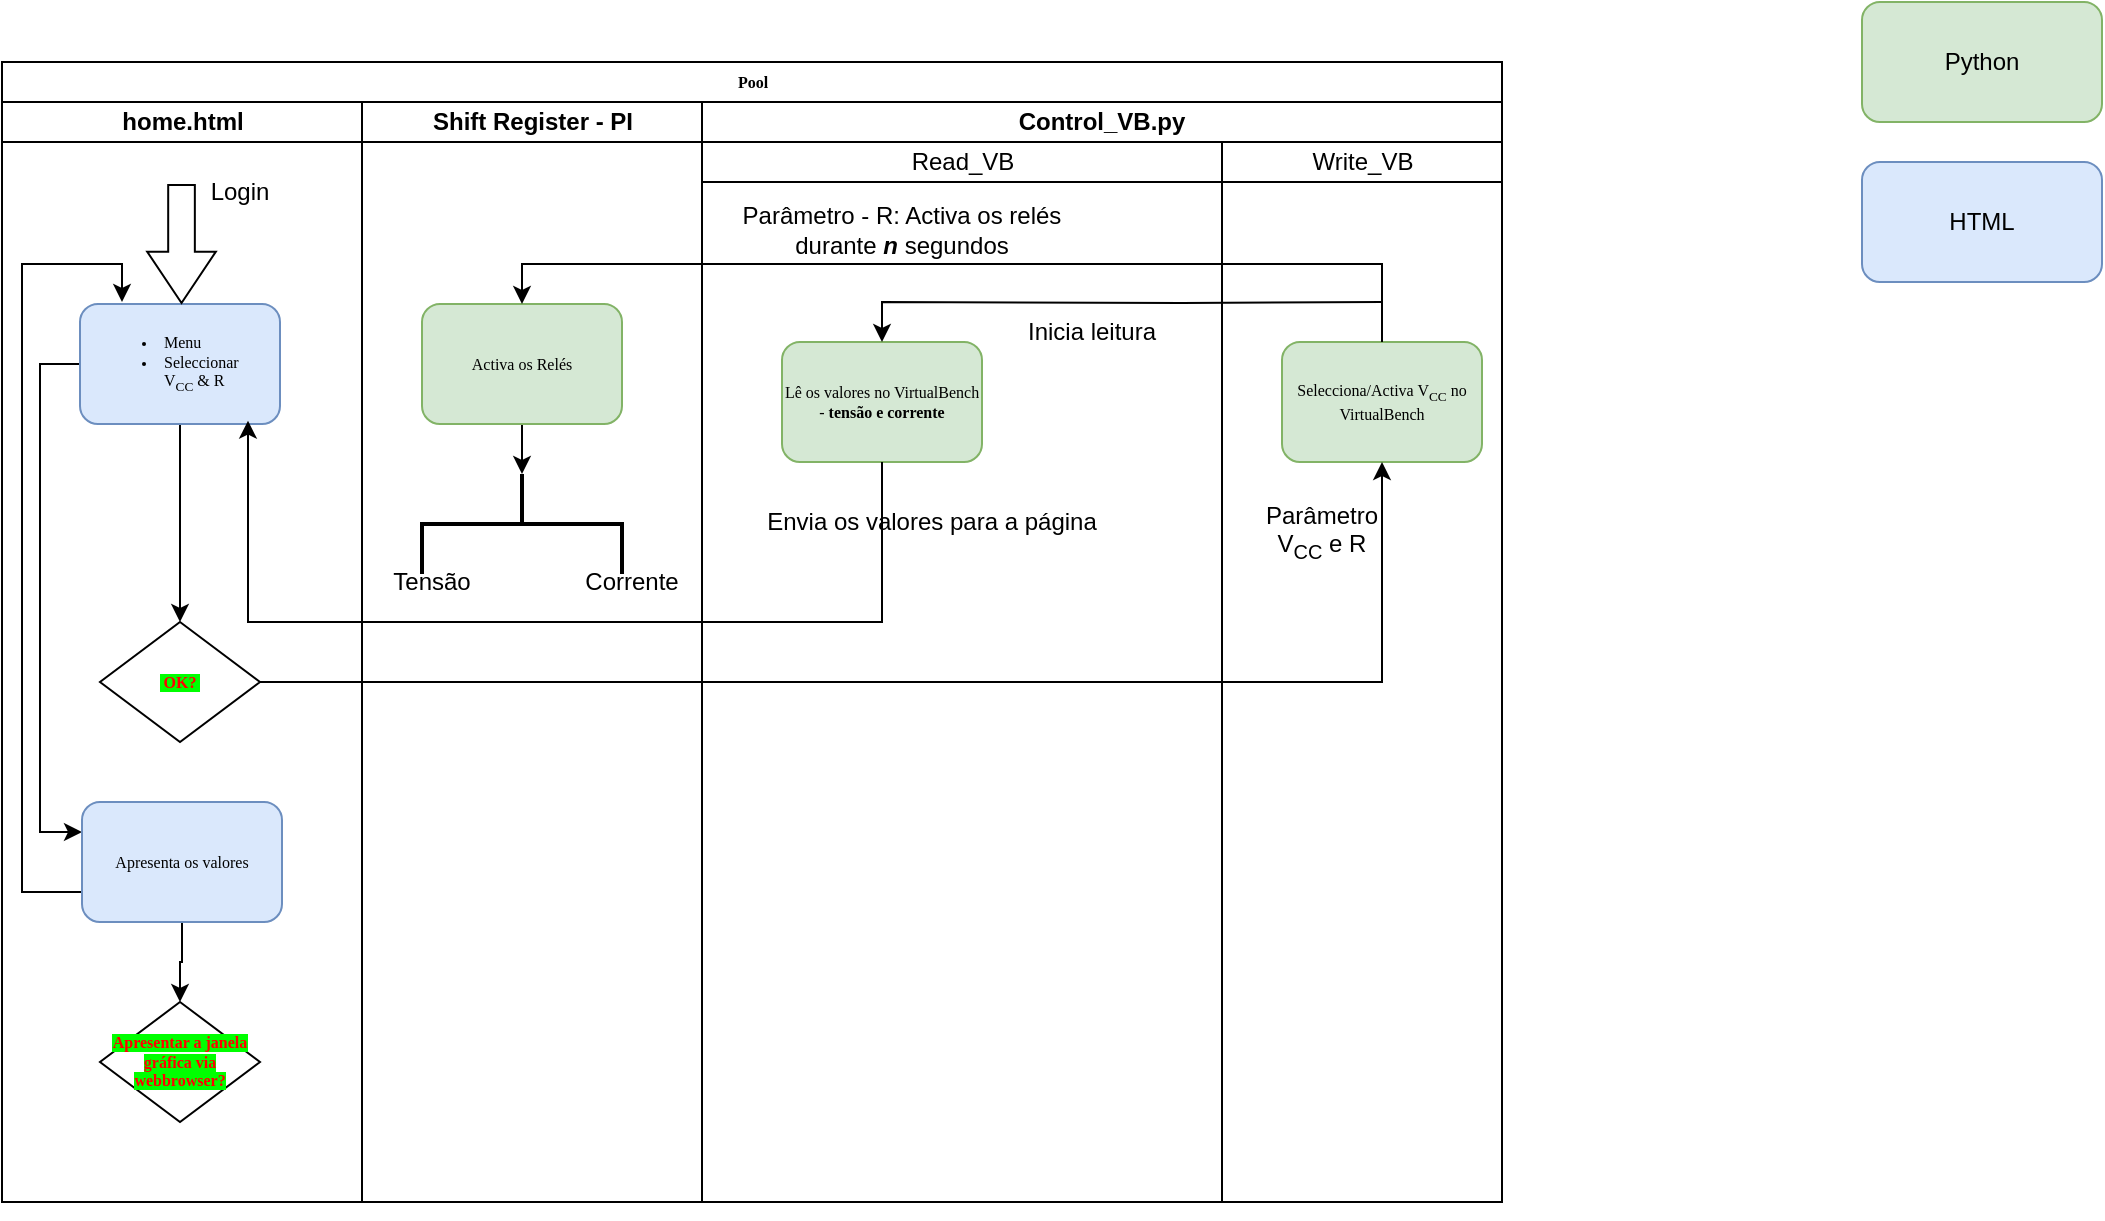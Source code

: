 <mxfile version="20.8.5" type="github">
  <diagram name="Page-1" id="74e2e168-ea6b-b213-b513-2b3c1d86103e">
    <mxGraphModel dx="989" dy="524" grid="1" gridSize="10" guides="1" tooltips="1" connect="1" arrows="1" fold="1" page="1" pageScale="1" pageWidth="1169" pageHeight="827" background="none" math="0" shadow="0">
      <root>
        <mxCell id="0" />
        <mxCell id="1" parent="0" />
        <mxCell id="77e6c97f196da883-1" value="Pool" style="swimlane;html=1;childLayout=stackLayout;startSize=20;rounded=0;shadow=0;labelBackgroundColor=none;strokeWidth=1;fontFamily=Verdana;fontSize=8;align=center;glass=0;" parent="1" vertex="1">
          <mxGeometry x="70" y="70" width="750" height="570" as="geometry">
            <mxRectangle x="70" y="40" width="60" height="20" as="alternateBounds" />
          </mxGeometry>
        </mxCell>
        <mxCell id="77e6c97f196da883-2" value="home.html" style="swimlane;html=1;startSize=20;" parent="77e6c97f196da883-1" vertex="1">
          <mxGeometry y="20" width="180" height="550" as="geometry" />
        </mxCell>
        <mxCell id="Stz53FhgeXE6KHRWkM9m-7" value="" style="edgeStyle=orthogonalEdgeStyle;rounded=0;orthogonalLoop=1;jettySize=auto;html=1;" parent="77e6c97f196da883-2" source="77e6c97f196da883-8" target="77e6c97f196da883-13" edge="1">
          <mxGeometry relative="1" as="geometry" />
        </mxCell>
        <mxCell id="Stz53FhgeXE6KHRWkM9m-19" style="edgeStyle=orthogonalEdgeStyle;rounded=0;orthogonalLoop=1;jettySize=auto;html=1;exitX=0;exitY=0.5;exitDx=0;exitDy=0;entryX=0;entryY=0.25;entryDx=0;entryDy=0;" parent="77e6c97f196da883-2" source="77e6c97f196da883-8" target="Stz53FhgeXE6KHRWkM9m-18" edge="1">
          <mxGeometry relative="1" as="geometry" />
        </mxCell>
        <mxCell id="77e6c97f196da883-8" value="&lt;div align=&quot;left&quot;&gt;&lt;ul&gt;&lt;li&gt;Menu&lt;/li&gt;&lt;li&gt;Seleccionar V&lt;sub&gt;CC&lt;/sub&gt;&amp;nbsp;&amp;amp; R&lt;/li&gt;&lt;/ul&gt;&lt;/div&gt;" style="rounded=1;whiteSpace=wrap;html=1;shadow=0;labelBackgroundColor=none;strokeWidth=1;fontFamily=Verdana;fontSize=8;align=left;fillColor=#dae8fc;strokeColor=#6c8ebf;" parent="77e6c97f196da883-2" vertex="1">
          <mxGeometry x="39" y="101" width="100" height="60" as="geometry" />
        </mxCell>
        <mxCell id="77e6c97f196da883-13" value="&lt;font color=&quot;#ff0000&quot;&gt;&lt;span style=&quot;background-color: rgb(0, 255, 0);&quot;&gt;&lt;b&gt;&amp;nbsp;OK?&amp;nbsp; &lt;br&gt;&lt;/b&gt;&lt;/span&gt;&lt;/font&gt;" style="rhombus;whiteSpace=wrap;html=1;rounded=0;shadow=0;labelBackgroundColor=none;strokeWidth=1;fontFamily=Verdana;fontSize=8;align=center;" parent="77e6c97f196da883-2" vertex="1">
          <mxGeometry x="49" y="260" width="80" height="60" as="geometry" />
        </mxCell>
        <mxCell id="Stz53FhgeXE6KHRWkM9m-17" value="Login" style="text;html=1;strokeColor=none;fillColor=none;align=center;verticalAlign=middle;whiteSpace=wrap;rounded=0;" parent="77e6c97f196da883-2" vertex="1">
          <mxGeometry x="89" y="30" width="60" height="30" as="geometry" />
        </mxCell>
        <mxCell id="Stz53FhgeXE6KHRWkM9m-20" style="edgeStyle=orthogonalEdgeStyle;rounded=0;orthogonalLoop=1;jettySize=auto;html=1;exitX=0;exitY=0.75;exitDx=0;exitDy=0;" parent="77e6c97f196da883-2" source="Stz53FhgeXE6KHRWkM9m-18" edge="1">
          <mxGeometry relative="1" as="geometry">
            <mxPoint x="60" y="100" as="targetPoint" />
            <Array as="points">
              <mxPoint x="10" y="395" />
              <mxPoint x="10" y="81" />
              <mxPoint x="60" y="81" />
            </Array>
          </mxGeometry>
        </mxCell>
        <mxCell id="Stz53FhgeXE6KHRWkM9m-26" value="" style="edgeStyle=orthogonalEdgeStyle;rounded=0;orthogonalLoop=1;jettySize=auto;html=1;" parent="77e6c97f196da883-2" source="Stz53FhgeXE6KHRWkM9m-18" target="Stz53FhgeXE6KHRWkM9m-25" edge="1">
          <mxGeometry relative="1" as="geometry" />
        </mxCell>
        <mxCell id="Stz53FhgeXE6KHRWkM9m-18" value="Apresenta os valores" style="rounded=1;whiteSpace=wrap;html=1;shadow=0;labelBackgroundColor=none;strokeWidth=1;fontFamily=Verdana;fontSize=8;align=center;fillColor=#dae8fc;strokeColor=#6c8ebf;" parent="77e6c97f196da883-2" vertex="1">
          <mxGeometry x="40" y="350" width="100" height="60" as="geometry" />
        </mxCell>
        <mxCell id="Stz53FhgeXE6KHRWkM9m-25" value="&lt;font color=&quot;#ff0000&quot;&gt;&lt;span style=&quot;background-color: rgb(0, 255, 0);&quot;&gt;&lt;b&gt;Apresentar a janela gráfica via webbrowser?&lt;br&gt;&lt;/b&gt;&lt;/span&gt;&lt;/font&gt;" style="rhombus;whiteSpace=wrap;html=1;rounded=0;shadow=0;labelBackgroundColor=none;strokeWidth=1;fontFamily=Verdana;fontSize=8;align=center;" parent="77e6c97f196da883-2" vertex="1">
          <mxGeometry x="49" y="450" width="80" height="60" as="geometry" />
        </mxCell>
        <mxCell id="Stz53FhgeXE6KHRWkM9m-16" value="" style="shape=flexArrow;endArrow=classic;html=1;rounded=0;width=13.333;endSize=8.22;" parent="77e6c97f196da883-2" edge="1">
          <mxGeometry width="50" height="50" relative="1" as="geometry">
            <mxPoint x="89.76" y="41" as="sourcePoint" />
            <mxPoint x="89.76" y="101" as="targetPoint" />
          </mxGeometry>
        </mxCell>
        <mxCell id="77e6c97f196da883-40" style="edgeStyle=orthogonalEdgeStyle;rounded=1;html=1;labelBackgroundColor=none;startArrow=none;startFill=0;startSize=5;endArrow=classicThin;endFill=1;endSize=5;jettySize=auto;orthogonalLoop=1;strokeWidth=1;fontFamily=Verdana;fontSize=8" parent="77e6c97f196da883-1" edge="1">
          <mxGeometry relative="1" as="geometry">
            <mxPoint x="660" y="20" as="sourcePoint" />
            <mxPoint x="660" y="20" as="targetPoint" />
          </mxGeometry>
        </mxCell>
        <mxCell id="77e6c97f196da883-3" value="Shift Register - PI" style="swimlane;html=1;startSize=20;" parent="77e6c97f196da883-1" vertex="1">
          <mxGeometry x="180" y="20" width="170" height="550" as="geometry" />
        </mxCell>
        <mxCell id="8H8KK3qULcMsiAke63Tr-52" style="edgeStyle=orthogonalEdgeStyle;rounded=0;orthogonalLoop=1;jettySize=auto;html=1;entryX=0;entryY=0.5;entryDx=0;entryDy=0;entryPerimeter=0;" edge="1" parent="77e6c97f196da883-3" source="77e6c97f196da883-11" target="8H8KK3qULcMsiAke63Tr-48">
          <mxGeometry relative="1" as="geometry" />
        </mxCell>
        <mxCell id="77e6c97f196da883-11" value="Activa os Relés" style="rounded=1;whiteSpace=wrap;html=1;shadow=0;labelBackgroundColor=none;strokeWidth=1;fontFamily=Verdana;fontSize=8;align=center;fillColor=#d5e8d4;strokeColor=#82b366;" parent="77e6c97f196da883-3" vertex="1">
          <mxGeometry x="30" y="101" width="100" height="60" as="geometry" />
        </mxCell>
        <mxCell id="8H8KK3qULcMsiAke63Tr-48" value="" style="strokeWidth=2;html=1;shape=mxgraph.flowchart.annotation_2;align=left;labelPosition=right;pointerEvents=1;rotation=90;" vertex="1" parent="77e6c97f196da883-3">
          <mxGeometry x="55" y="161" width="50" height="100" as="geometry" />
        </mxCell>
        <mxCell id="8H8KK3qULcMsiAke63Tr-53" value="Tensão" style="text;html=1;strokeColor=none;fillColor=none;align=center;verticalAlign=middle;whiteSpace=wrap;rounded=0;" vertex="1" parent="77e6c97f196da883-3">
          <mxGeometry x="20" y="240" width="30" as="geometry" />
        </mxCell>
        <mxCell id="8H8KK3qULcMsiAke63Tr-87" value="Corrente" style="text;html=1;strokeColor=none;fillColor=none;align=center;verticalAlign=middle;whiteSpace=wrap;rounded=0;" vertex="1" parent="77e6c97f196da883-3">
          <mxGeometry x="120" y="240" width="30" as="geometry" />
        </mxCell>
        <mxCell id="8H8KK3qULcMsiAke63Tr-33" style="edgeStyle=orthogonalEdgeStyle;rounded=0;orthogonalLoop=1;jettySize=auto;html=1;exitX=0.5;exitY=1;exitDx=0;exitDy=0;" edge="1" parent="77e6c97f196da883-1" source="8H8KK3qULcMsiAke63Tr-32" target="8H8KK3qULcMsiAke63Tr-32">
          <mxGeometry relative="1" as="geometry" />
        </mxCell>
        <mxCell id="8H8KK3qULcMsiAke63Tr-32" value="Control_VB.py" style="swimlane;whiteSpace=wrap;html=1;startSize=20;" vertex="1" parent="77e6c97f196da883-1">
          <mxGeometry x="350" y="20" width="400" height="550" as="geometry" />
        </mxCell>
        <mxCell id="77e6c97f196da883-4" value="&lt;span style=&quot;font-weight: normal;&quot;&gt;Read_VB&lt;/span&gt;" style="swimlane;html=1;startSize=20;" parent="8H8KK3qULcMsiAke63Tr-32" vertex="1">
          <mxGeometry y="20" width="260" height="530" as="geometry" />
        </mxCell>
        <mxCell id="77e6c97f196da883-12" value="&lt;div&gt;Lê os valores no VirtualBench -&lt;b&gt; tensão e corrente&lt;/b&gt;&lt;/div&gt;" style="rounded=1;whiteSpace=wrap;html=1;shadow=0;labelBackgroundColor=none;strokeWidth=1;fontFamily=Verdana;fontSize=8;align=center;fillColor=#d5e8d4;strokeColor=#82b366;" parent="77e6c97f196da883-4" vertex="1">
          <mxGeometry x="40" y="100" width="100" height="60" as="geometry" />
        </mxCell>
        <mxCell id="8H8KK3qULcMsiAke63Tr-44" value="&lt;div&gt;Parâmetro -&amp;nbsp;&lt;span style=&quot;background-color: initial;&quot;&gt;R: Activa os relés durante &lt;b&gt;&lt;i&gt;n&lt;/i&gt;&lt;/b&gt; segundos&lt;/span&gt;&lt;/div&gt;" style="text;html=1;strokeColor=none;fillColor=none;align=center;verticalAlign=middle;whiteSpace=wrap;rounded=0;" vertex="1" parent="77e6c97f196da883-4">
          <mxGeometry x="10" y="34" width="180" height="20" as="geometry" />
        </mxCell>
        <mxCell id="8H8KK3qULcMsiAke63Tr-46" value="&lt;div&gt;Inicia leitura&lt;/div&gt;" style="text;html=1;strokeColor=none;fillColor=none;align=center;verticalAlign=middle;whiteSpace=wrap;rounded=0;" vertex="1" parent="77e6c97f196da883-4">
          <mxGeometry x="160" y="80" width="70" height="30" as="geometry" />
        </mxCell>
        <mxCell id="8H8KK3qULcMsiAke63Tr-47" value="&lt;div&gt;Envia os valores para a página&lt;/div&gt;" style="text;html=1;strokeColor=none;fillColor=none;align=center;verticalAlign=middle;whiteSpace=wrap;rounded=0;" vertex="1" parent="77e6c97f196da883-4">
          <mxGeometry x="30" y="180" width="170" height="20" as="geometry" />
        </mxCell>
        <mxCell id="77e6c97f196da883-5" value="&lt;span style=&quot;font-weight: normal;&quot;&gt;Write_VB&lt;/span&gt;" style="swimlane;html=1;startSize=20;" parent="8H8KK3qULcMsiAke63Tr-32" vertex="1">
          <mxGeometry x="260" y="20" width="140" height="530" as="geometry" />
        </mxCell>
        <mxCell id="77e6c97f196da883-15" value="Selecciona/Activa V&lt;sub&gt;CC&lt;/sub&gt; no VirtualBench" style="rounded=1;whiteSpace=wrap;html=1;shadow=0;labelBackgroundColor=none;strokeWidth=1;fontFamily=Verdana;fontSize=8;align=center;fillColor=#d5e8d4;strokeColor=#82b366;glass=0;" parent="77e6c97f196da883-5" vertex="1">
          <mxGeometry x="30" y="100" width="100" height="60" as="geometry" />
        </mxCell>
        <mxCell id="Stz53FhgeXE6KHRWkM9m-9" value="&lt;div&gt;Parâmetro&lt;br&gt;&lt;/div&gt;&lt;div&gt;V&lt;sub&gt;CC&lt;/sub&gt; e&amp;nbsp;R&lt;/div&gt;" style="text;html=1;strokeColor=none;fillColor=none;align=center;verticalAlign=middle;whiteSpace=wrap;rounded=0;" parent="77e6c97f196da883-5" vertex="1">
          <mxGeometry x="20" y="180" width="60" height="30" as="geometry" />
        </mxCell>
        <mxCell id="8H8KK3qULcMsiAke63Tr-45" value="" style="edgeStyle=orthogonalEdgeStyle;rounded=0;orthogonalLoop=1;jettySize=auto;html=1;" edge="1" parent="8H8KK3qULcMsiAke63Tr-32" target="77e6c97f196da883-12">
          <mxGeometry relative="1" as="geometry">
            <mxPoint x="340" y="100" as="sourcePoint" />
          </mxGeometry>
        </mxCell>
        <mxCell id="Stz53FhgeXE6KHRWkM9m-15" style="edgeStyle=orthogonalEdgeStyle;rounded=0;orthogonalLoop=1;jettySize=auto;html=1;entryX=0.84;entryY=0.972;entryDx=0;entryDy=0;entryPerimeter=0;exitX=0.5;exitY=1;exitDx=0;exitDy=0;" parent="77e6c97f196da883-1" source="77e6c97f196da883-12" target="77e6c97f196da883-8" edge="1">
          <mxGeometry relative="1" as="geometry">
            <Array as="points">
              <mxPoint x="440" y="280" />
              <mxPoint x="123" y="280" />
            </Array>
            <mxPoint x="380" y="220" as="sourcePoint" />
          </mxGeometry>
        </mxCell>
        <mxCell id="Stz53FhgeXE6KHRWkM9m-8" style="edgeStyle=orthogonalEdgeStyle;rounded=0;orthogonalLoop=1;jettySize=auto;html=1;exitX=1;exitY=0.5;exitDx=0;exitDy=0;entryX=0.5;entryY=1;entryDx=0;entryDy=0;" parent="77e6c97f196da883-1" source="77e6c97f196da883-13" target="77e6c97f196da883-15" edge="1">
          <mxGeometry relative="1" as="geometry">
            <mxPoint x="550" y="210" as="targetPoint" />
          </mxGeometry>
        </mxCell>
        <mxCell id="Stz53FhgeXE6KHRWkM9m-10" style="edgeStyle=orthogonalEdgeStyle;rounded=0;orthogonalLoop=1;jettySize=auto;html=1;exitX=0.5;exitY=0;exitDx=0;exitDy=0;entryX=0.5;entryY=0;entryDx=0;entryDy=0;" parent="77e6c97f196da883-1" source="77e6c97f196da883-15" target="77e6c97f196da883-11" edge="1">
          <mxGeometry relative="1" as="geometry" />
        </mxCell>
        <mxCell id="Stz53FhgeXE6KHRWkM9m-22" value="Python" style="rounded=1;whiteSpace=wrap;html=1;fillColor=#d5e8d4;strokeColor=#82b366;" parent="1" vertex="1">
          <mxGeometry x="1000" y="40" width="120" height="60" as="geometry" />
        </mxCell>
        <mxCell id="Stz53FhgeXE6KHRWkM9m-23" value="HTML" style="rounded=1;whiteSpace=wrap;html=1;fillColor=#dae8fc;strokeColor=#6c8ebf;shadow=0;" parent="1" vertex="1">
          <mxGeometry x="1000" y="120" width="120" height="60" as="geometry" />
        </mxCell>
      </root>
    </mxGraphModel>
  </diagram>
</mxfile>
